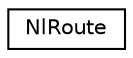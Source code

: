 digraph "Graphical Class Hierarchy"
{
 // LATEX_PDF_SIZE
  edge [fontname="Helvetica",fontsize="10",labelfontname="Helvetica",labelfontsize="10"];
  node [fontname="Helvetica",fontsize="10",shape=record];
  rankdir="LR";
  Node0 [label="NlRoute",height=0.2,width=0.4,color="black", fillcolor="white", style="filled",URL="$classNlRoute.html",tooltip="Wrapper around the rtnl_route object."];
}

